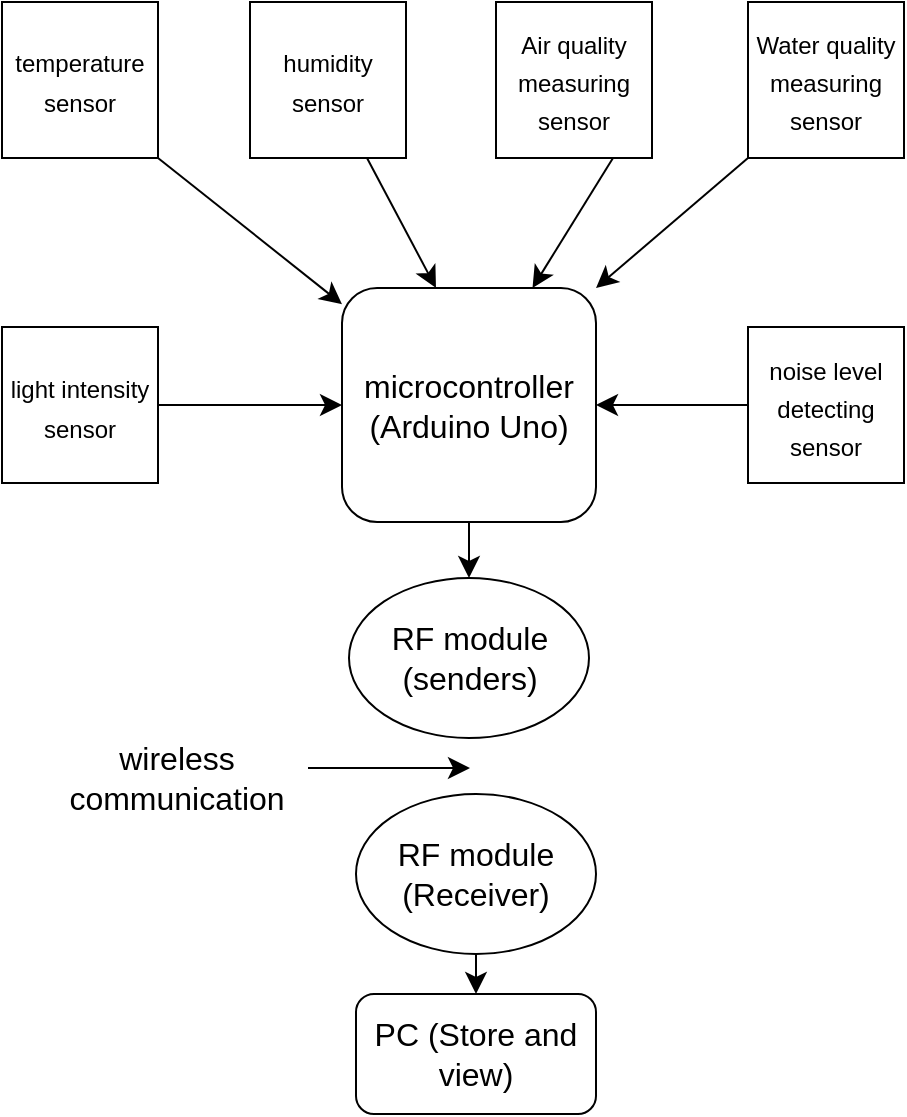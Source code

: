 <mxfile version="21.6.8" type="github">
  <diagram name="Page-1" id="B8OW50SZ6rO1WVGIVzeD">
    <mxGraphModel dx="1239" dy="973" grid="0" gridSize="10" guides="1" tooltips="1" connect="1" arrows="1" fold="1" page="0" pageScale="1" pageWidth="850" pageHeight="1100" math="0" shadow="0">
      <root>
        <mxCell id="0" />
        <mxCell id="1" parent="0" />
        <mxCell id="EPdnfv_LTICuudPHdmh1-5" style="edgeStyle=none;curved=1;rounded=0;orthogonalLoop=1;jettySize=auto;html=1;exitX=0.5;exitY=1;exitDx=0;exitDy=0;entryX=0.5;entryY=0;entryDx=0;entryDy=0;fontSize=12;startSize=8;endSize=8;" edge="1" parent="1" source="EPdnfv_LTICuudPHdmh1-1" target="EPdnfv_LTICuudPHdmh1-3">
          <mxGeometry relative="1" as="geometry" />
        </mxCell>
        <mxCell id="EPdnfv_LTICuudPHdmh1-1" value="microcontroller&lt;br&gt;(Arduino Uno)" style="rounded=1;whiteSpace=wrap;html=1;fontSize=16;" vertex="1" parent="1">
          <mxGeometry x="131" y="80" width="127" height="117" as="geometry" />
        </mxCell>
        <mxCell id="EPdnfv_LTICuudPHdmh1-3" value="RF module&lt;br&gt;(senders)" style="ellipse;whiteSpace=wrap;html=1;fontSize=16;" vertex="1" parent="1">
          <mxGeometry x="134.5" y="225" width="120" height="80" as="geometry" />
        </mxCell>
        <mxCell id="EPdnfv_LTICuudPHdmh1-19" style="edgeStyle=none;curved=1;rounded=0;orthogonalLoop=1;jettySize=auto;html=1;exitX=0.5;exitY=1;exitDx=0;exitDy=0;fontSize=12;startSize=8;endSize=8;" edge="1" parent="1" source="EPdnfv_LTICuudPHdmh1-4" target="EPdnfv_LTICuudPHdmh1-18">
          <mxGeometry relative="1" as="geometry" />
        </mxCell>
        <mxCell id="EPdnfv_LTICuudPHdmh1-4" value="RF module&lt;br&gt;(Receiver)" style="ellipse;whiteSpace=wrap;html=1;fontSize=16;" vertex="1" parent="1">
          <mxGeometry x="138" y="333" width="120" height="80" as="geometry" />
        </mxCell>
        <mxCell id="EPdnfv_LTICuudPHdmh1-12" style="edgeStyle=none;curved=1;rounded=0;orthogonalLoop=1;jettySize=auto;html=1;exitX=1;exitY=1;exitDx=0;exitDy=0;fontSize=12;startSize=8;endSize=8;" edge="1" parent="1" source="EPdnfv_LTICuudPHdmh1-6" target="EPdnfv_LTICuudPHdmh1-1">
          <mxGeometry relative="1" as="geometry" />
        </mxCell>
        <mxCell id="EPdnfv_LTICuudPHdmh1-6" value="&lt;font style=&quot;font-size: 12px;&quot;&gt;temperature sensor&lt;/font&gt;" style="whiteSpace=wrap;html=1;aspect=fixed;fontSize=16;" vertex="1" parent="1">
          <mxGeometry x="-39" y="-63" width="78" height="78" as="geometry" />
        </mxCell>
        <mxCell id="EPdnfv_LTICuudPHdmh1-13" style="edgeStyle=none;curved=1;rounded=0;orthogonalLoop=1;jettySize=auto;html=1;exitX=0.75;exitY=1;exitDx=0;exitDy=0;entryX=0.37;entryY=0;entryDx=0;entryDy=0;entryPerimeter=0;fontSize=12;startSize=8;endSize=8;" edge="1" parent="1" source="EPdnfv_LTICuudPHdmh1-7" target="EPdnfv_LTICuudPHdmh1-1">
          <mxGeometry relative="1" as="geometry" />
        </mxCell>
        <mxCell id="EPdnfv_LTICuudPHdmh1-7" value="&lt;font style=&quot;font-size: 12px;&quot;&gt;humidity&lt;br&gt;sensor&lt;br&gt;&lt;/font&gt;" style="whiteSpace=wrap;html=1;aspect=fixed;fontSize=16;" vertex="1" parent="1">
          <mxGeometry x="85" y="-63" width="78" height="78" as="geometry" />
        </mxCell>
        <mxCell id="EPdnfv_LTICuudPHdmh1-14" style="edgeStyle=none;curved=1;rounded=0;orthogonalLoop=1;jettySize=auto;html=1;exitX=0.75;exitY=1;exitDx=0;exitDy=0;entryX=0.75;entryY=0;entryDx=0;entryDy=0;fontSize=12;startSize=8;endSize=8;" edge="1" parent="1" source="EPdnfv_LTICuudPHdmh1-8" target="EPdnfv_LTICuudPHdmh1-1">
          <mxGeometry relative="1" as="geometry" />
        </mxCell>
        <mxCell id="EPdnfv_LTICuudPHdmh1-8" value="&lt;font style=&quot;font-size: 12px;&quot;&gt;Air quality measuring sensor&lt;/font&gt;" style="whiteSpace=wrap;html=1;aspect=fixed;fontSize=16;" vertex="1" parent="1">
          <mxGeometry x="208" y="-63" width="78" height="78" as="geometry" />
        </mxCell>
        <mxCell id="EPdnfv_LTICuudPHdmh1-15" style="edgeStyle=none;curved=1;rounded=0;orthogonalLoop=1;jettySize=auto;html=1;exitX=0;exitY=1;exitDx=0;exitDy=0;entryX=1;entryY=0;entryDx=0;entryDy=0;fontSize=12;startSize=8;endSize=8;" edge="1" parent="1" source="EPdnfv_LTICuudPHdmh1-9" target="EPdnfv_LTICuudPHdmh1-1">
          <mxGeometry relative="1" as="geometry" />
        </mxCell>
        <mxCell id="EPdnfv_LTICuudPHdmh1-9" value="&lt;font style=&quot;font-size: 12px;&quot;&gt;Water quality measuring sensor&lt;/font&gt;" style="whiteSpace=wrap;html=1;aspect=fixed;fontSize=16;" vertex="1" parent="1">
          <mxGeometry x="334" y="-63" width="78" height="78" as="geometry" />
        </mxCell>
        <mxCell id="EPdnfv_LTICuudPHdmh1-17" style="edgeStyle=none;curved=1;rounded=0;orthogonalLoop=1;jettySize=auto;html=1;exitX=1;exitY=0.5;exitDx=0;exitDy=0;entryX=0;entryY=0.5;entryDx=0;entryDy=0;fontSize=12;startSize=8;endSize=8;" edge="1" parent="1" source="EPdnfv_LTICuudPHdmh1-10" target="EPdnfv_LTICuudPHdmh1-1">
          <mxGeometry relative="1" as="geometry" />
        </mxCell>
        <mxCell id="EPdnfv_LTICuudPHdmh1-10" value="&lt;font style=&quot;font-size: 12px;&quot;&gt;light intensity sensor&lt;/font&gt;" style="whiteSpace=wrap;html=1;aspect=fixed;fontSize=16;" vertex="1" parent="1">
          <mxGeometry x="-39" y="99.5" width="78" height="78" as="geometry" />
        </mxCell>
        <mxCell id="EPdnfv_LTICuudPHdmh1-16" style="edgeStyle=none;curved=1;rounded=0;orthogonalLoop=1;jettySize=auto;html=1;exitX=0;exitY=0.5;exitDx=0;exitDy=0;entryX=1;entryY=0.5;entryDx=0;entryDy=0;fontSize=12;startSize=8;endSize=8;" edge="1" parent="1" source="EPdnfv_LTICuudPHdmh1-11" target="EPdnfv_LTICuudPHdmh1-1">
          <mxGeometry relative="1" as="geometry" />
        </mxCell>
        <mxCell id="EPdnfv_LTICuudPHdmh1-11" value="&lt;font style=&quot;font-size: 12px;&quot;&gt;noise level detecting sensor&lt;/font&gt;" style="whiteSpace=wrap;html=1;aspect=fixed;fontSize=16;" vertex="1" parent="1">
          <mxGeometry x="334" y="99.5" width="78" height="78" as="geometry" />
        </mxCell>
        <mxCell id="EPdnfv_LTICuudPHdmh1-18" value="PC (Store and view)" style="rounded=1;whiteSpace=wrap;html=1;fontSize=16;" vertex="1" parent="1">
          <mxGeometry x="138" y="433" width="120" height="60" as="geometry" />
        </mxCell>
        <mxCell id="EPdnfv_LTICuudPHdmh1-20" value="" style="endArrow=classic;html=1;rounded=0;fontSize=12;startSize=8;endSize=8;curved=1;" edge="1" parent="1">
          <mxGeometry width="50" height="50" relative="1" as="geometry">
            <mxPoint x="114" y="320" as="sourcePoint" />
            <mxPoint x="195" y="320" as="targetPoint" />
          </mxGeometry>
        </mxCell>
        <mxCell id="EPdnfv_LTICuudPHdmh1-21" value="wireless &lt;br&gt;communication" style="text;html=1;align=center;verticalAlign=middle;resizable=0;points=[];autosize=1;strokeColor=none;fillColor=none;fontSize=16;" vertex="1" parent="1">
          <mxGeometry x="-15" y="300" width="126" height="50" as="geometry" />
        </mxCell>
      </root>
    </mxGraphModel>
  </diagram>
</mxfile>
